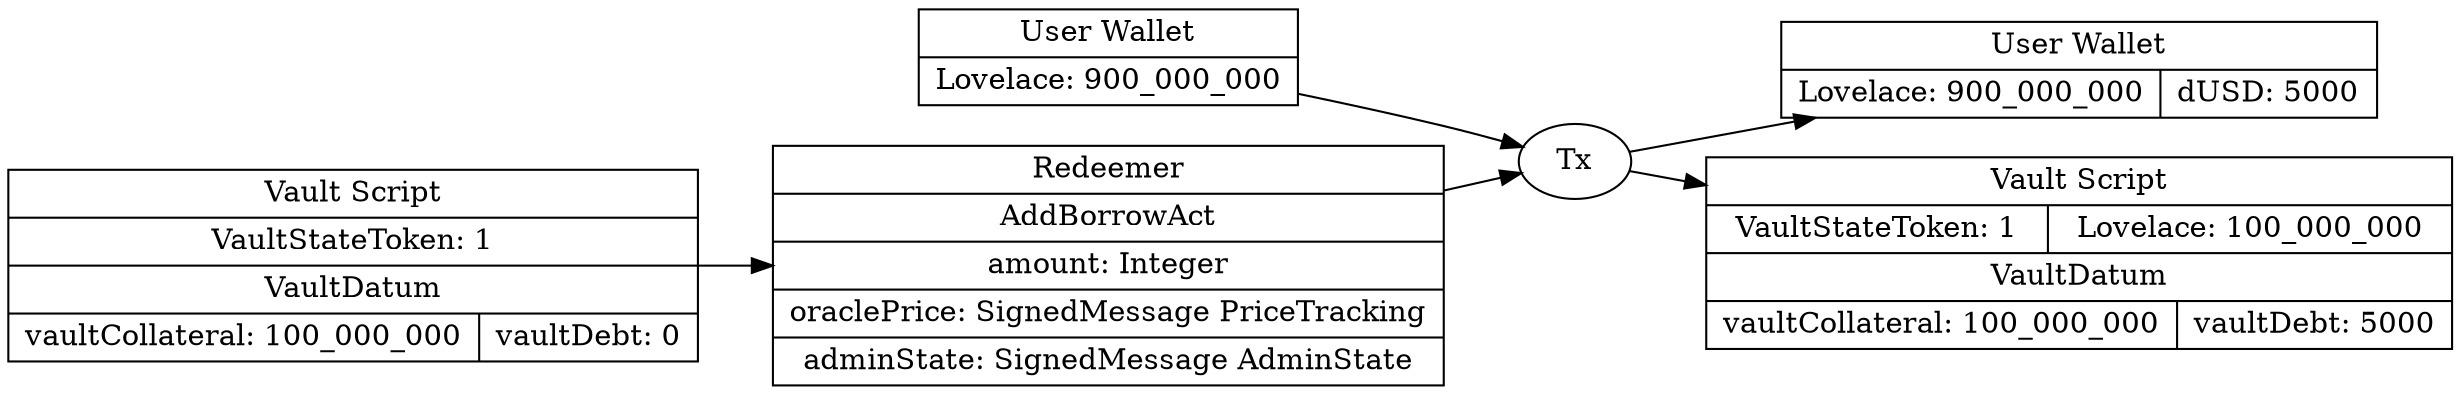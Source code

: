 digraph "mintDUSD" {
  rankdir = LR;

  wallet_in [shape=record,label="{{User Wallet | {Lovelace: 900_000_000}}}"];
  wallet_out [shape=record,label="{{User Wallet | {Lovelace: 900_000_000 | dUSD: 5000}}}"];

  vault_script_in
    [ shape=record
    , label=
        "{{ Vault Script
         | {VaultStateToken: 1}
         | VaultDatum
         | { vaultCollateral: 100_000_000
           | vaultDebt: 0
           }
         }}"
    ];
  vault_script_out
    [ shape=record
    , label=
        "{{ Vault Script
         | {VaultStateToken: 1 | Lovelace: 100_000_000}
         | VaultDatum
         | { vaultCollateral: 100_000_000
           | vaultDebt: 5000
           }
         }}"
    ];

  redeemer
    [ shape=record
    , label="{{Redeemer
             | AddBorrowAct
             | amount: Integer
             | oraclePrice: SignedMessage PriceTracking
             | adminState: SignedMessage AdminState
             }}"
    ];

  tx [label="Tx"];

  wallet_in -> tx ;
  vault_script_in -> redeemer;
  redeemer -> tx;
  tx -> wallet_out;
  tx -> vault_script_out;
}
